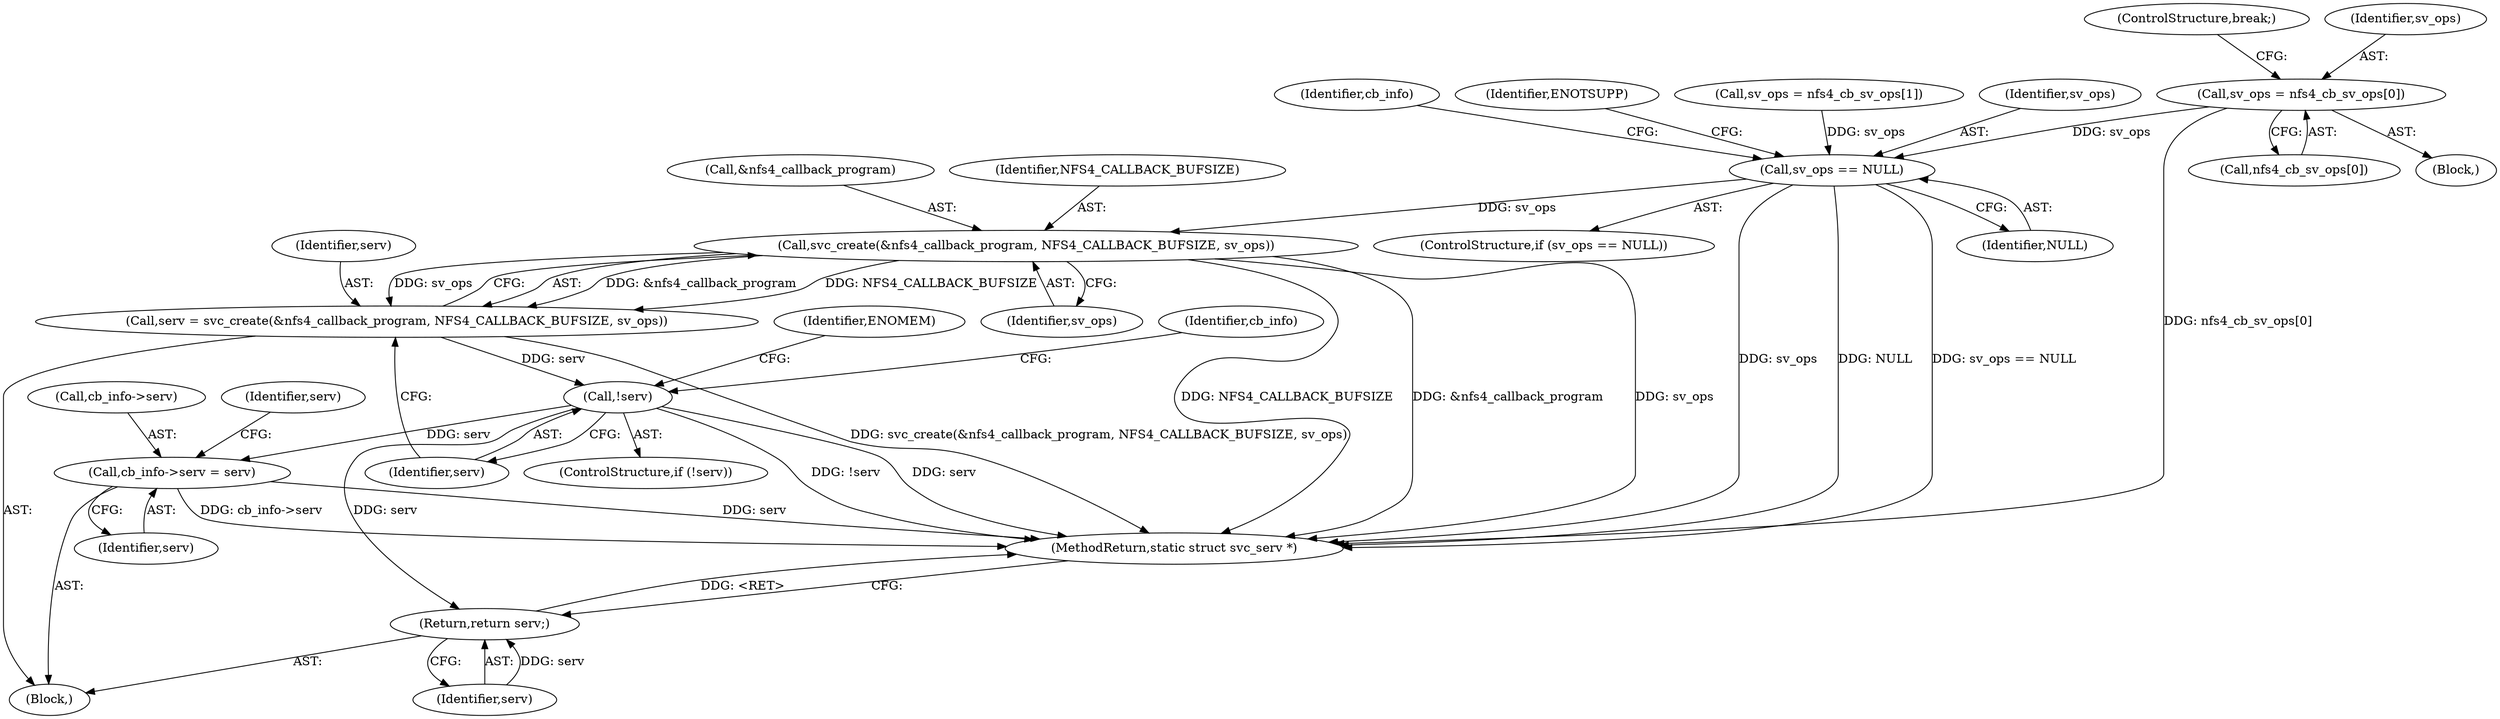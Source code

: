 digraph "1_linux_c70422f760c120480fee4de6c38804c72aa26bc1_4@array" {
"1000133" [label="(Call,sv_ops = nfs4_cb_sv_ops[0])"];
"1000146" [label="(Call,sv_ops == NULL)"];
"1000159" [label="(Call,svc_create(&nfs4_callback_program, NFS4_CALLBACK_BUFSIZE, sv_ops))"];
"1000157" [label="(Call,serv = svc_create(&nfs4_callback_program, NFS4_CALLBACK_BUFSIZE, sv_ops))"];
"1000165" [label="(Call,!serv)"];
"1000172" [label="(Call,cb_info->serv = serv)"];
"1000184" [label="(Return,return serv;)"];
"1000157" [label="(Call,serv = svc_create(&nfs4_callback_program, NFS4_CALLBACK_BUFSIZE, sv_ops))"];
"1000155" [label="(Identifier,cb_info)"];
"1000174" [label="(Identifier,cb_info)"];
"1000158" [label="(Identifier,serv)"];
"1000148" [label="(Identifier,NULL)"];
"1000159" [label="(Call,svc_create(&nfs4_callback_program, NFS4_CALLBACK_BUFSIZE, sv_ops))"];
"1000138" [label="(ControlStructure,break;)"];
"1000184" [label="(Return,return serv;)"];
"1000186" [label="(MethodReturn,static struct svc_serv *)"];
"1000185" [label="(Identifier,serv)"];
"1000152" [label="(Identifier,ENOTSUPP)"];
"1000133" [label="(Call,sv_ops = nfs4_cb_sv_ops[0])"];
"1000134" [label="(Identifier,sv_ops)"];
"1000162" [label="(Identifier,NFS4_CALLBACK_BUFSIZE)"];
"1000166" [label="(Identifier,serv)"];
"1000176" [label="(Identifier,serv)"];
"1000140" [label="(Call,sv_ops = nfs4_cb_sv_ops[1])"];
"1000135" [label="(Call,nfs4_cb_sv_ops[0])"];
"1000172" [label="(Call,cb_info->serv = serv)"];
"1000165" [label="(Call,!serv)"];
"1000164" [label="(ControlStructure,if (!serv))"];
"1000171" [label="(Identifier,ENOMEM)"];
"1000173" [label="(Call,cb_info->serv)"];
"1000163" [label="(Identifier,sv_ops)"];
"1000106" [label="(Block,)"];
"1000145" [label="(ControlStructure,if (sv_ops == NULL))"];
"1000147" [label="(Identifier,sv_ops)"];
"1000179" [label="(Identifier,serv)"];
"1000160" [label="(Call,&nfs4_callback_program)"];
"1000146" [label="(Call,sv_ops == NULL)"];
"1000131" [label="(Block,)"];
"1000133" -> "1000131"  [label="AST: "];
"1000133" -> "1000135"  [label="CFG: "];
"1000134" -> "1000133"  [label="AST: "];
"1000135" -> "1000133"  [label="AST: "];
"1000138" -> "1000133"  [label="CFG: "];
"1000133" -> "1000186"  [label="DDG: nfs4_cb_sv_ops[0]"];
"1000133" -> "1000146"  [label="DDG: sv_ops"];
"1000146" -> "1000145"  [label="AST: "];
"1000146" -> "1000148"  [label="CFG: "];
"1000147" -> "1000146"  [label="AST: "];
"1000148" -> "1000146"  [label="AST: "];
"1000152" -> "1000146"  [label="CFG: "];
"1000155" -> "1000146"  [label="CFG: "];
"1000146" -> "1000186"  [label="DDG: sv_ops"];
"1000146" -> "1000186"  [label="DDG: NULL"];
"1000146" -> "1000186"  [label="DDG: sv_ops == NULL"];
"1000140" -> "1000146"  [label="DDG: sv_ops"];
"1000146" -> "1000159"  [label="DDG: sv_ops"];
"1000159" -> "1000157"  [label="AST: "];
"1000159" -> "1000163"  [label="CFG: "];
"1000160" -> "1000159"  [label="AST: "];
"1000162" -> "1000159"  [label="AST: "];
"1000163" -> "1000159"  [label="AST: "];
"1000157" -> "1000159"  [label="CFG: "];
"1000159" -> "1000186"  [label="DDG: &nfs4_callback_program"];
"1000159" -> "1000186"  [label="DDG: sv_ops"];
"1000159" -> "1000186"  [label="DDG: NFS4_CALLBACK_BUFSIZE"];
"1000159" -> "1000157"  [label="DDG: &nfs4_callback_program"];
"1000159" -> "1000157"  [label="DDG: NFS4_CALLBACK_BUFSIZE"];
"1000159" -> "1000157"  [label="DDG: sv_ops"];
"1000157" -> "1000106"  [label="AST: "];
"1000158" -> "1000157"  [label="AST: "];
"1000166" -> "1000157"  [label="CFG: "];
"1000157" -> "1000186"  [label="DDG: svc_create(&nfs4_callback_program, NFS4_CALLBACK_BUFSIZE, sv_ops)"];
"1000157" -> "1000165"  [label="DDG: serv"];
"1000165" -> "1000164"  [label="AST: "];
"1000165" -> "1000166"  [label="CFG: "];
"1000166" -> "1000165"  [label="AST: "];
"1000171" -> "1000165"  [label="CFG: "];
"1000174" -> "1000165"  [label="CFG: "];
"1000165" -> "1000186"  [label="DDG: !serv"];
"1000165" -> "1000186"  [label="DDG: serv"];
"1000165" -> "1000172"  [label="DDG: serv"];
"1000165" -> "1000184"  [label="DDG: serv"];
"1000172" -> "1000106"  [label="AST: "];
"1000172" -> "1000176"  [label="CFG: "];
"1000173" -> "1000172"  [label="AST: "];
"1000176" -> "1000172"  [label="AST: "];
"1000179" -> "1000172"  [label="CFG: "];
"1000172" -> "1000186"  [label="DDG: serv"];
"1000172" -> "1000186"  [label="DDG: cb_info->serv"];
"1000184" -> "1000106"  [label="AST: "];
"1000184" -> "1000185"  [label="CFG: "];
"1000185" -> "1000184"  [label="AST: "];
"1000186" -> "1000184"  [label="CFG: "];
"1000184" -> "1000186"  [label="DDG: <RET>"];
"1000185" -> "1000184"  [label="DDG: serv"];
}
